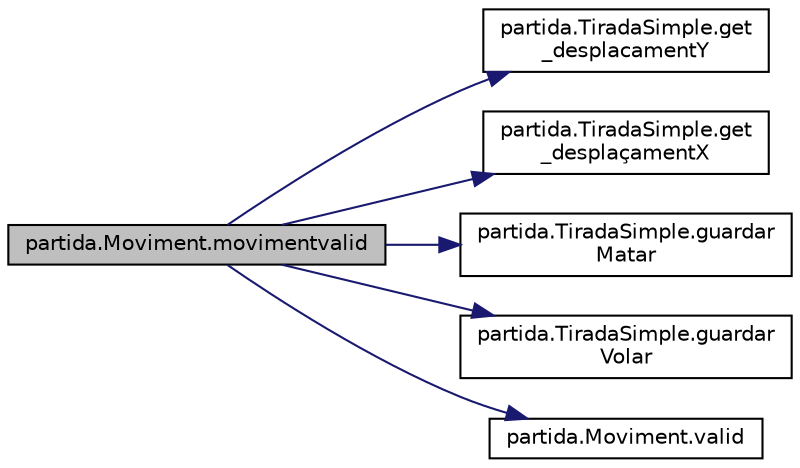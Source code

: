 digraph "partida.Moviment.movimentvalid"
{
 // LATEX_PDF_SIZE
  edge [fontname="Helvetica",fontsize="10",labelfontname="Helvetica",labelfontsize="10"];
  node [fontname="Helvetica",fontsize="10",shape=record];
  rankdir="LR";
  Node1 [label="partida.Moviment.movimentvalid",height=0.2,width=0.4,color="black", fillcolor="grey75", style="filled", fontcolor="black",tooltip="Diu si un moviment és vàlid."];
  Node1 -> Node2 [color="midnightblue",fontsize="10",style="solid",fontname="Helvetica"];
  Node2 [label="partida.TiradaSimple.get\l_desplacamentY",height=0.2,width=0.4,color="black", fillcolor="white", style="filled",URL="$classpartida_1_1_tirada_simple.html#a43de35c8d09caf5ac372ae579a369625",tooltip="Desplaçament en l'eix de les Y."];
  Node1 -> Node3 [color="midnightblue",fontsize="10",style="solid",fontname="Helvetica"];
  Node3 [label="partida.TiradaSimple.get\l_desplaçamentX",height=0.2,width=0.4,color="black", fillcolor="white", style="filled",URL="$classpartida_1_1_tirada_simple.html#a77438dc75b40c3c578ebfe0f41c85d7a",tooltip="Desplaçament en l'eix de les X."];
  Node1 -> Node4 [color="midnightblue",fontsize="10",style="solid",fontname="Helvetica"];
  Node4 [label="partida.TiradaSimple.guardar\lMatar",height=0.2,width=0.4,color="black", fillcolor="white", style="filled",URL="$classpartida_1_1_tirada_simple.html#a5aa68305d899944a05b7bd0797e06864",tooltip="Guarda el valor de Matar."];
  Node1 -> Node5 [color="midnightblue",fontsize="10",style="solid",fontname="Helvetica"];
  Node5 [label="partida.TiradaSimple.guardar\lVolar",height=0.2,width=0.4,color="black", fillcolor="white", style="filled",URL="$classpartida_1_1_tirada_simple.html#a714dbe584662075a93c207a6af7c3744",tooltip="Guarda el valor de Volar."];
  Node1 -> Node6 [color="midnightblue",fontsize="10",style="solid",fontname="Helvetica"];
  Node6 [label="partida.Moviment.valid",height=0.2,width=0.4,color="black", fillcolor="white", style="filled",URL="$classpartida_1_1_moviment.html#a5c2aabd3b2db99d7039d6578c7ec48ec",tooltip="Diu si un moviment és vàlid."];
}
